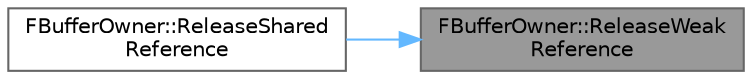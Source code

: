 digraph "FBufferOwner::ReleaseWeakReference"
{
 // INTERACTIVE_SVG=YES
 // LATEX_PDF_SIZE
  bgcolor="transparent";
  edge [fontname=Helvetica,fontsize=10,labelfontname=Helvetica,labelfontsize=10];
  node [fontname=Helvetica,fontsize=10,shape=box,height=0.2,width=0.4];
  rankdir="RL";
  Node1 [id="Node000001",label="FBufferOwner::ReleaseWeak\lReference",height=0.2,width=0.4,color="gray40", fillcolor="grey60", style="filled", fontcolor="black",tooltip=" "];
  Node1 -> Node2 [id="edge1_Node000001_Node000002",dir="back",color="steelblue1",style="solid",tooltip=" "];
  Node2 [id="Node000002",label="FBufferOwner::ReleaseShared\lReference",height=0.2,width=0.4,color="grey40", fillcolor="white", style="filled",URL="$d3/d0f/classFBufferOwner.html#a3e0ad05bad54fc2dc2565ffba3a5b57a",tooltip=" "];
}
